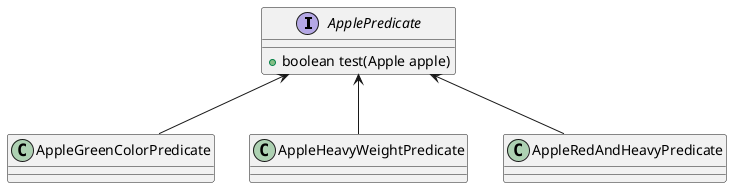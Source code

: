 @startuml

interface ApplePredicate {
    +boolean test(Apple apple)
}

class AppleGreenColorPredicate
class AppleHeavyWeightPredicate

ApplePredicate <-- AppleGreenColorPredicate
ApplePredicate <-- AppleHeavyWeightPredicate
ApplePredicate <-- AppleRedAndHeavyPredicate
@enduml